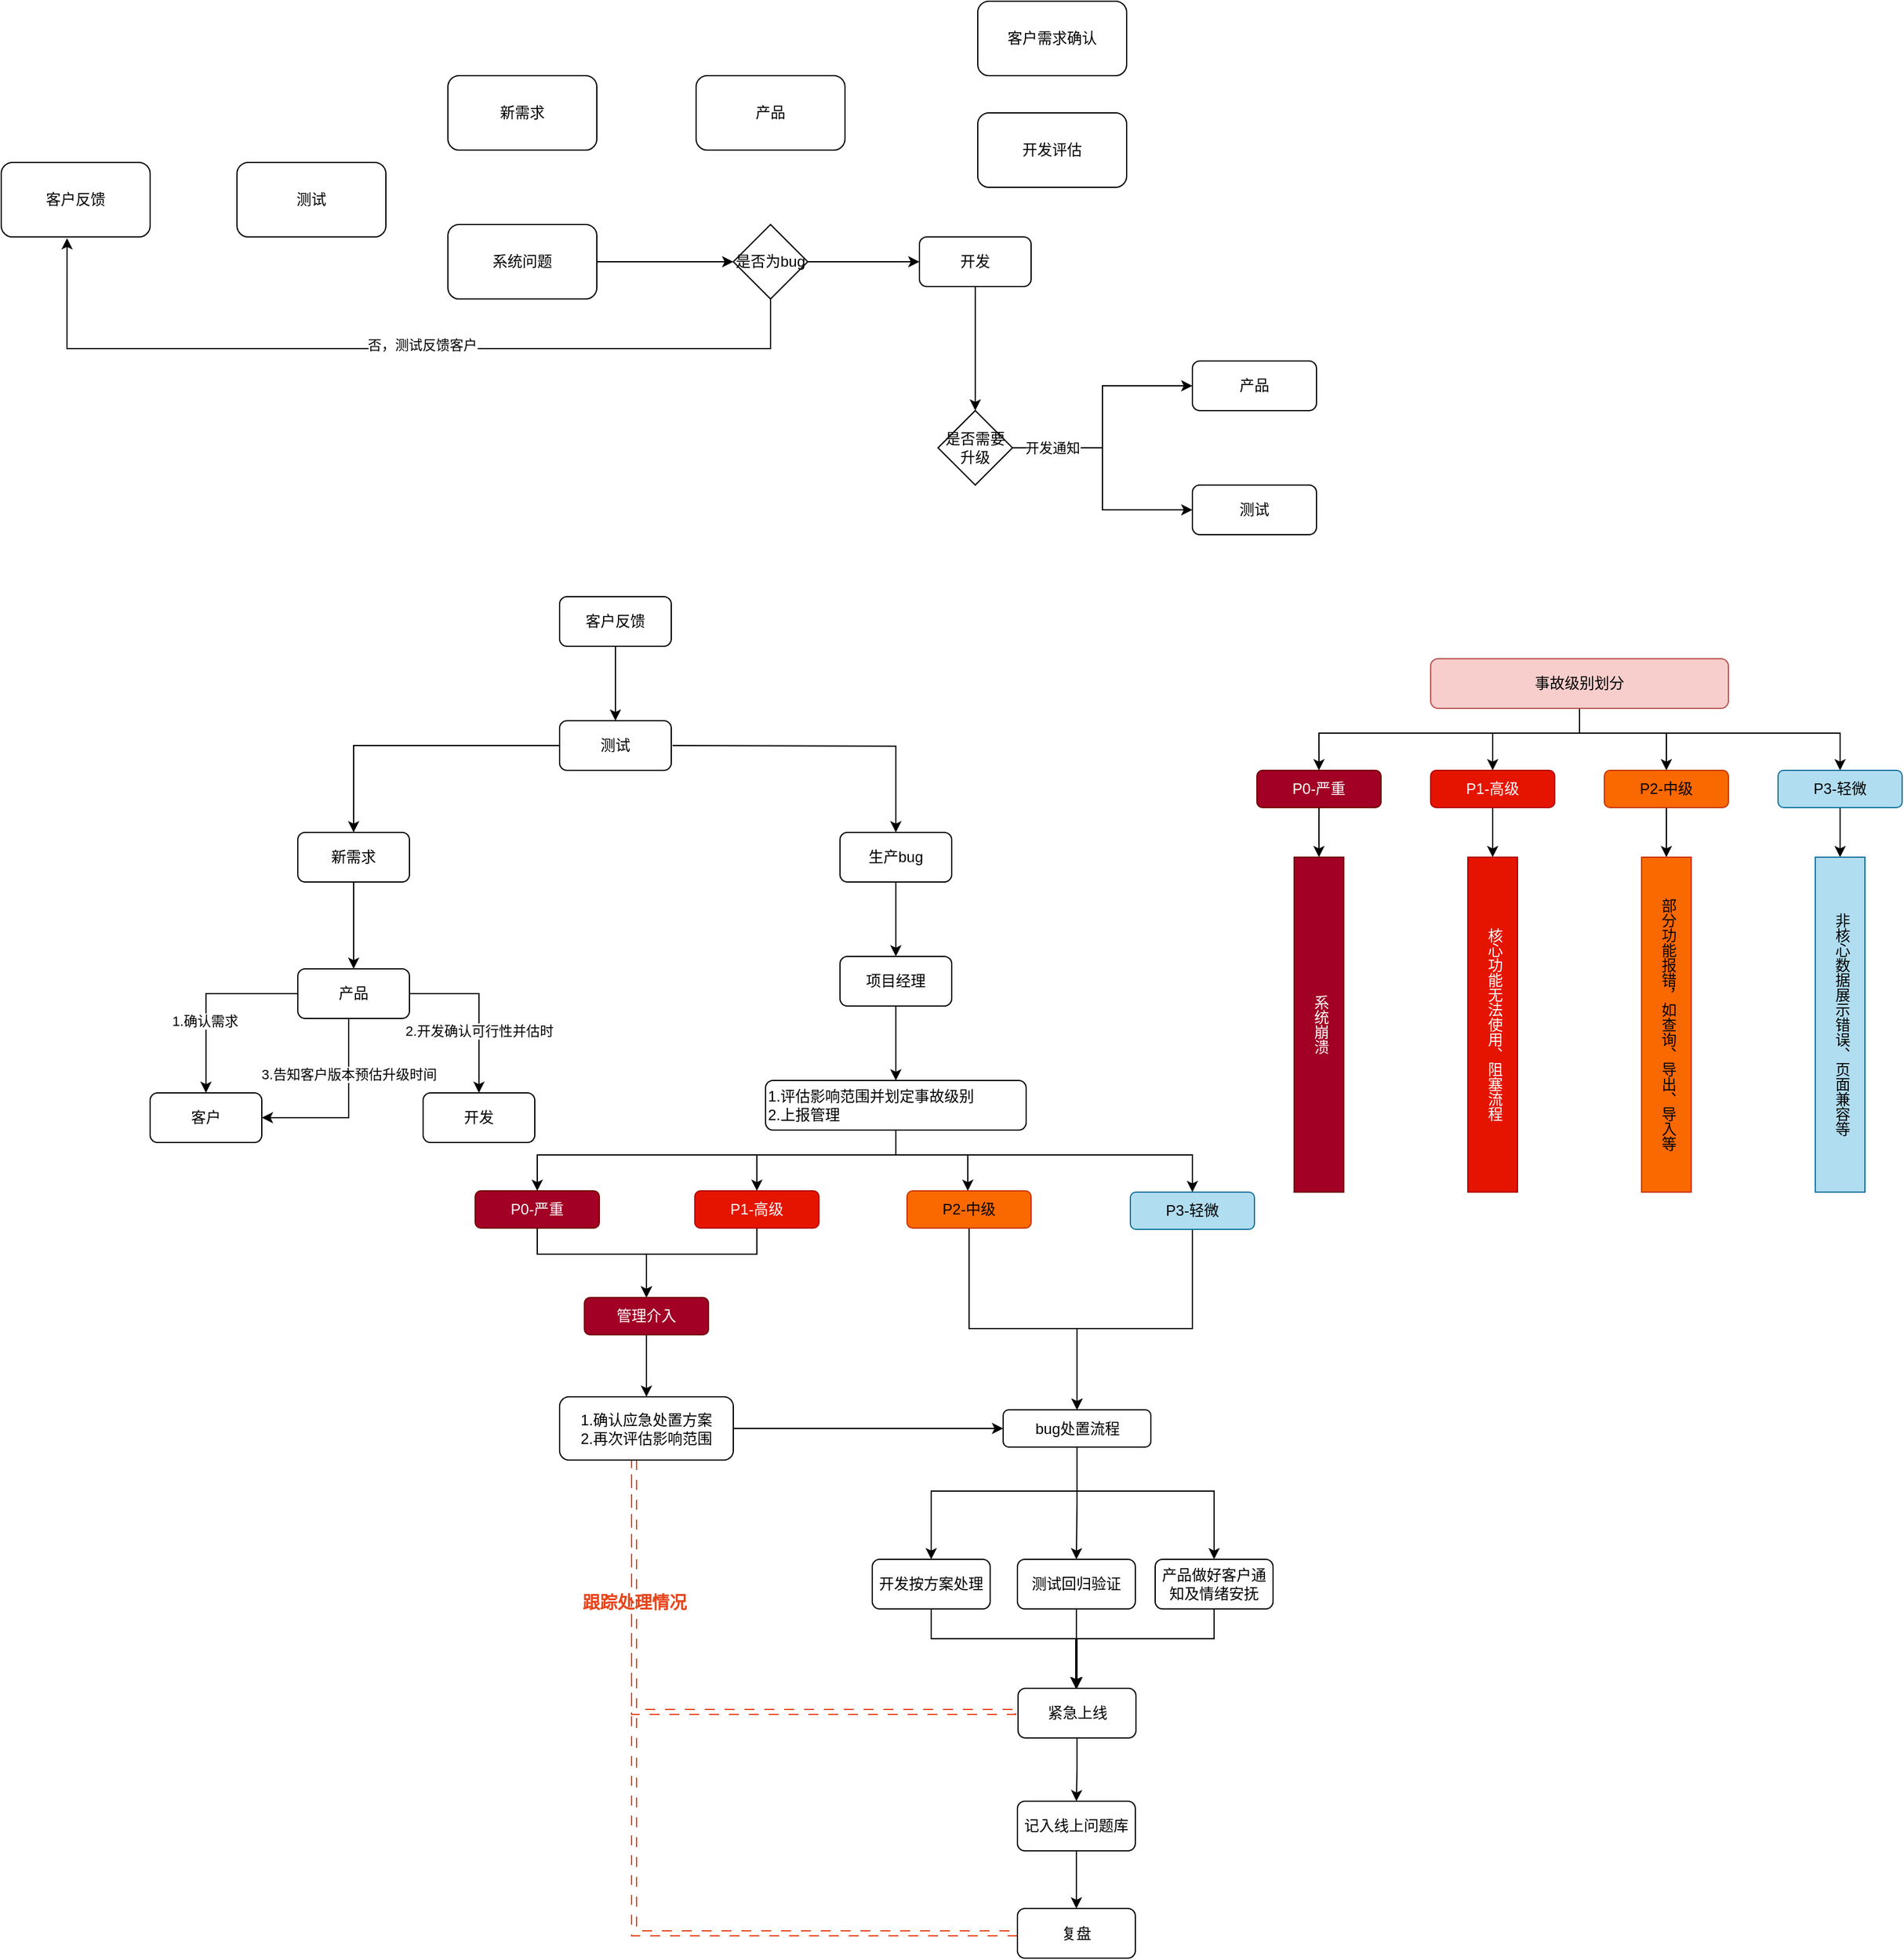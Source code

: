 <mxfile version="26.2.8">
  <diagram name="第 1 页" id="maj_CZCE4fiGwP-5VllY">
    <mxGraphModel dx="1428" dy="751" grid="1" gridSize="10" guides="1" tooltips="1" connect="1" arrows="1" fold="1" page="1" pageScale="1" pageWidth="827" pageHeight="1169" math="0" shadow="0">
      <root>
        <mxCell id="0" />
        <mxCell id="1" parent="0" />
        <mxCell id="PGWOsnz61t-WM54Ito1W-1" value="客户反馈" style="rounded=1;whiteSpace=wrap;html=1;" vertex="1" parent="1">
          <mxGeometry x="40" y="300" width="120" height="60" as="geometry" />
        </mxCell>
        <mxCell id="PGWOsnz61t-WM54Ito1W-2" value="测试" style="rounded=1;whiteSpace=wrap;html=1;" vertex="1" parent="1">
          <mxGeometry x="230" y="300" width="120" height="60" as="geometry" />
        </mxCell>
        <mxCell id="PGWOsnz61t-WM54Ito1W-3" value="新需求" style="rounded=1;whiteSpace=wrap;html=1;" vertex="1" parent="1">
          <mxGeometry x="400" y="230" width="120" height="60" as="geometry" />
        </mxCell>
        <mxCell id="PGWOsnz61t-WM54Ito1W-21" style="edgeStyle=orthogonalEdgeStyle;rounded=0;orthogonalLoop=1;jettySize=auto;html=1;entryX=0;entryY=0.5;entryDx=0;entryDy=0;" edge="1" parent="1" source="PGWOsnz61t-WM54Ito1W-4" target="PGWOsnz61t-WM54Ito1W-8">
          <mxGeometry relative="1" as="geometry" />
        </mxCell>
        <mxCell id="PGWOsnz61t-WM54Ito1W-4" value="系统问题" style="rounded=1;whiteSpace=wrap;html=1;" vertex="1" parent="1">
          <mxGeometry x="400" y="350" width="120" height="60" as="geometry" />
        </mxCell>
        <mxCell id="PGWOsnz61t-WM54Ito1W-5" value="产品" style="rounded=1;whiteSpace=wrap;html=1;" vertex="1" parent="1">
          <mxGeometry x="600" y="230" width="120" height="60" as="geometry" />
        </mxCell>
        <mxCell id="PGWOsnz61t-WM54Ito1W-6" value="客户需求确认" style="rounded=1;whiteSpace=wrap;html=1;" vertex="1" parent="1">
          <mxGeometry x="827" y="170" width="120" height="60" as="geometry" />
        </mxCell>
        <mxCell id="PGWOsnz61t-WM54Ito1W-7" value="开发评估" style="rounded=1;whiteSpace=wrap;html=1;" vertex="1" parent="1">
          <mxGeometry x="827" y="260" width="120" height="60" as="geometry" />
        </mxCell>
        <mxCell id="PGWOsnz61t-WM54Ito1W-20" style="edgeStyle=orthogonalEdgeStyle;rounded=0;orthogonalLoop=1;jettySize=auto;html=1;" edge="1" parent="1" source="PGWOsnz61t-WM54Ito1W-8" target="PGWOsnz61t-WM54Ito1W-9">
          <mxGeometry relative="1" as="geometry" />
        </mxCell>
        <mxCell id="PGWOsnz61t-WM54Ito1W-8" value="是否为bug" style="rhombus;whiteSpace=wrap;html=1;" vertex="1" parent="1">
          <mxGeometry x="630" y="350" width="60" height="60" as="geometry" />
        </mxCell>
        <mxCell id="PGWOsnz61t-WM54Ito1W-19" style="edgeStyle=orthogonalEdgeStyle;rounded=0;orthogonalLoop=1;jettySize=auto;html=1;" edge="1" parent="1" source="PGWOsnz61t-WM54Ito1W-9" target="PGWOsnz61t-WM54Ito1W-12">
          <mxGeometry relative="1" as="geometry" />
        </mxCell>
        <mxCell id="PGWOsnz61t-WM54Ito1W-9" value="开发" style="rounded=1;whiteSpace=wrap;html=1;" vertex="1" parent="1">
          <mxGeometry x="780" y="360" width="90" height="40" as="geometry" />
        </mxCell>
        <mxCell id="PGWOsnz61t-WM54Ito1W-10" style="edgeStyle=orthogonalEdgeStyle;rounded=0;orthogonalLoop=1;jettySize=auto;html=1;entryX=0.442;entryY=1.017;entryDx=0;entryDy=0;entryPerimeter=0;" edge="1" parent="1" source="PGWOsnz61t-WM54Ito1W-8" target="PGWOsnz61t-WM54Ito1W-1">
          <mxGeometry relative="1" as="geometry">
            <Array as="points">
              <mxPoint x="660" y="450" />
              <mxPoint x="93" y="450" />
            </Array>
          </mxGeometry>
        </mxCell>
        <mxCell id="PGWOsnz61t-WM54Ito1W-11" value="否，测试反馈客户" style="edgeLabel;html=1;align=center;verticalAlign=middle;resizable=0;points=[];" vertex="1" connectable="0" parent="PGWOsnz61t-WM54Ito1W-10">
          <mxGeometry x="-0.078" y="-3" relative="1" as="geometry">
            <mxPoint as="offset" />
          </mxGeometry>
        </mxCell>
        <mxCell id="PGWOsnz61t-WM54Ito1W-15" style="edgeStyle=orthogonalEdgeStyle;rounded=0;orthogonalLoop=1;jettySize=auto;html=1;entryX=0;entryY=0.5;entryDx=0;entryDy=0;" edge="1" parent="1" source="PGWOsnz61t-WM54Ito1W-12" target="PGWOsnz61t-WM54Ito1W-13">
          <mxGeometry relative="1" as="geometry" />
        </mxCell>
        <mxCell id="PGWOsnz61t-WM54Ito1W-16" style="edgeStyle=orthogonalEdgeStyle;rounded=0;orthogonalLoop=1;jettySize=auto;html=1;entryX=0;entryY=0.5;entryDx=0;entryDy=0;" edge="1" parent="1" source="PGWOsnz61t-WM54Ito1W-12" target="PGWOsnz61t-WM54Ito1W-14">
          <mxGeometry relative="1" as="geometry" />
        </mxCell>
        <mxCell id="PGWOsnz61t-WM54Ito1W-17" value="开发通知" style="edgeLabel;html=1;align=center;verticalAlign=middle;resizable=0;points=[];" vertex="1" connectable="0" parent="PGWOsnz61t-WM54Ito1W-16">
          <mxGeometry x="-0.836" relative="1" as="geometry">
            <mxPoint x="16" as="offset" />
          </mxGeometry>
        </mxCell>
        <mxCell id="PGWOsnz61t-WM54Ito1W-12" value="是否需要升级" style="rhombus;whiteSpace=wrap;html=1;" vertex="1" parent="1">
          <mxGeometry x="795" y="500" width="60" height="60" as="geometry" />
        </mxCell>
        <mxCell id="PGWOsnz61t-WM54Ito1W-13" value="产品" style="rounded=1;whiteSpace=wrap;html=1;" vertex="1" parent="1">
          <mxGeometry x="1000" y="460" width="100" height="40" as="geometry" />
        </mxCell>
        <mxCell id="PGWOsnz61t-WM54Ito1W-14" value="测试" style="rounded=1;whiteSpace=wrap;html=1;" vertex="1" parent="1">
          <mxGeometry x="1000" y="560" width="100" height="40" as="geometry" />
        </mxCell>
        <mxCell id="PGWOsnz61t-WM54Ito1W-25" style="edgeStyle=orthogonalEdgeStyle;rounded=0;orthogonalLoop=1;jettySize=auto;html=1;" edge="1" parent="1" source="PGWOsnz61t-WM54Ito1W-23" target="PGWOsnz61t-WM54Ito1W-24">
          <mxGeometry relative="1" as="geometry" />
        </mxCell>
        <mxCell id="PGWOsnz61t-WM54Ito1W-23" value="客户反馈" style="rounded=1;whiteSpace=wrap;html=1;" vertex="1" parent="1">
          <mxGeometry x="490" y="650" width="90" height="40" as="geometry" />
        </mxCell>
        <mxCell id="PGWOsnz61t-WM54Ito1W-29" style="edgeStyle=orthogonalEdgeStyle;rounded=0;orthogonalLoop=1;jettySize=auto;html=1;" edge="1" parent="1" source="PGWOsnz61t-WM54Ito1W-24" target="PGWOsnz61t-WM54Ito1W-28">
          <mxGeometry relative="1" as="geometry" />
        </mxCell>
        <mxCell id="PGWOsnz61t-WM54Ito1W-31" style="edgeStyle=orthogonalEdgeStyle;rounded=0;orthogonalLoop=1;jettySize=auto;html=1;entryX=0.5;entryY=0;entryDx=0;entryDy=0;" edge="1" parent="1" target="PGWOsnz61t-WM54Ito1W-30">
          <mxGeometry relative="1" as="geometry">
            <mxPoint x="581" y="770" as="sourcePoint" />
          </mxGeometry>
        </mxCell>
        <mxCell id="PGWOsnz61t-WM54Ito1W-24" value="测试" style="rounded=1;whiteSpace=wrap;html=1;" vertex="1" parent="1">
          <mxGeometry x="490" y="750" width="90" height="40" as="geometry" />
        </mxCell>
        <mxCell id="PGWOsnz61t-WM54Ito1W-41" style="edgeStyle=orthogonalEdgeStyle;rounded=0;orthogonalLoop=1;jettySize=auto;html=1;entryX=0.5;entryY=0;entryDx=0;entryDy=0;" edge="1" parent="1" source="PGWOsnz61t-WM54Ito1W-28" target="PGWOsnz61t-WM54Ito1W-32">
          <mxGeometry relative="1" as="geometry" />
        </mxCell>
        <mxCell id="PGWOsnz61t-WM54Ito1W-28" value="新需求" style="rounded=1;whiteSpace=wrap;html=1;" vertex="1" parent="1">
          <mxGeometry x="279" y="840" width="90" height="40" as="geometry" />
        </mxCell>
        <mxCell id="PGWOsnz61t-WM54Ito1W-62" style="edgeStyle=orthogonalEdgeStyle;rounded=0;orthogonalLoop=1;jettySize=auto;html=1;entryX=0.5;entryY=0;entryDx=0;entryDy=0;" edge="1" parent="1" source="PGWOsnz61t-WM54Ito1W-30" target="PGWOsnz61t-WM54Ito1W-42">
          <mxGeometry relative="1" as="geometry" />
        </mxCell>
        <mxCell id="PGWOsnz61t-WM54Ito1W-30" value="生产bug" style="rounded=1;whiteSpace=wrap;html=1;" vertex="1" parent="1">
          <mxGeometry x="716" y="840" width="90" height="40" as="geometry" />
        </mxCell>
        <mxCell id="PGWOsnz61t-WM54Ito1W-35" style="edgeStyle=orthogonalEdgeStyle;rounded=0;orthogonalLoop=1;jettySize=auto;html=1;" edge="1" parent="1" source="PGWOsnz61t-WM54Ito1W-32" target="PGWOsnz61t-WM54Ito1W-33">
          <mxGeometry relative="1" as="geometry" />
        </mxCell>
        <mxCell id="PGWOsnz61t-WM54Ito1W-36" value="1.确认需求" style="edgeLabel;html=1;align=center;verticalAlign=middle;resizable=0;points=[];" vertex="1" connectable="0" parent="PGWOsnz61t-WM54Ito1W-35">
          <mxGeometry x="0.247" y="-1" relative="1" as="geometry">
            <mxPoint as="offset" />
          </mxGeometry>
        </mxCell>
        <mxCell id="PGWOsnz61t-WM54Ito1W-37" style="edgeStyle=orthogonalEdgeStyle;rounded=0;orthogonalLoop=1;jettySize=auto;html=1;" edge="1" parent="1" source="PGWOsnz61t-WM54Ito1W-32" target="PGWOsnz61t-WM54Ito1W-34">
          <mxGeometry relative="1" as="geometry" />
        </mxCell>
        <mxCell id="PGWOsnz61t-WM54Ito1W-38" value="2.开发确认可行性并估时" style="edgeLabel;html=1;align=center;verticalAlign=middle;resizable=0;points=[];" vertex="1" connectable="0" parent="PGWOsnz61t-WM54Ito1W-37">
          <mxGeometry x="-0.059" y="1" relative="1" as="geometry">
            <mxPoint x="-1" y="22" as="offset" />
          </mxGeometry>
        </mxCell>
        <mxCell id="PGWOsnz61t-WM54Ito1W-39" style="edgeStyle=orthogonalEdgeStyle;rounded=0;orthogonalLoop=1;jettySize=auto;html=1;entryX=1;entryY=0.5;entryDx=0;entryDy=0;" edge="1" parent="1" source="PGWOsnz61t-WM54Ito1W-32" target="PGWOsnz61t-WM54Ito1W-33">
          <mxGeometry relative="1" as="geometry">
            <Array as="points">
              <mxPoint x="320" y="1070" />
            </Array>
          </mxGeometry>
        </mxCell>
        <mxCell id="PGWOsnz61t-WM54Ito1W-40" value="3.告知客户版本预估升级时间" style="edgeLabel;html=1;align=center;verticalAlign=middle;resizable=0;points=[];" vertex="1" connectable="0" parent="PGWOsnz61t-WM54Ito1W-39">
          <mxGeometry x="-0.4" relative="1" as="geometry">
            <mxPoint as="offset" />
          </mxGeometry>
        </mxCell>
        <mxCell id="PGWOsnz61t-WM54Ito1W-32" value="产品" style="rounded=1;whiteSpace=wrap;html=1;" vertex="1" parent="1">
          <mxGeometry x="279" y="950" width="90" height="40" as="geometry" />
        </mxCell>
        <mxCell id="PGWOsnz61t-WM54Ito1W-33" value="客户" style="rounded=1;whiteSpace=wrap;html=1;" vertex="1" parent="1">
          <mxGeometry x="160" y="1050" width="90" height="40" as="geometry" />
        </mxCell>
        <mxCell id="PGWOsnz61t-WM54Ito1W-34" value="开发" style="rounded=1;whiteSpace=wrap;html=1;" vertex="1" parent="1">
          <mxGeometry x="380" y="1050" width="90" height="40" as="geometry" />
        </mxCell>
        <mxCell id="PGWOsnz61t-WM54Ito1W-90" style="edgeStyle=orthogonalEdgeStyle;rounded=0;orthogonalLoop=1;jettySize=auto;html=1;entryX=0.5;entryY=0;entryDx=0;entryDy=0;" edge="1" parent="1" source="PGWOsnz61t-WM54Ito1W-42" target="PGWOsnz61t-WM54Ito1W-66">
          <mxGeometry relative="1" as="geometry" />
        </mxCell>
        <mxCell id="PGWOsnz61t-WM54Ito1W-42" value="项目经理" style="rounded=1;whiteSpace=wrap;html=1;" vertex="1" parent="1">
          <mxGeometry x="716" y="940" width="90" height="40" as="geometry" />
        </mxCell>
        <mxCell id="PGWOsnz61t-WM54Ito1W-50" style="edgeStyle=orthogonalEdgeStyle;rounded=0;orthogonalLoop=1;jettySize=auto;html=1;entryX=0.5;entryY=0;entryDx=0;entryDy=0;" edge="1" parent="1" source="PGWOsnz61t-WM54Ito1W-45" target="PGWOsnz61t-WM54Ito1W-46">
          <mxGeometry relative="1" as="geometry">
            <Array as="points">
              <mxPoint x="1312" y="760" />
              <mxPoint x="1102" y="760" />
            </Array>
          </mxGeometry>
        </mxCell>
        <mxCell id="PGWOsnz61t-WM54Ito1W-51" style="edgeStyle=orthogonalEdgeStyle;rounded=0;orthogonalLoop=1;jettySize=auto;html=1;entryX=0.5;entryY=0;entryDx=0;entryDy=0;" edge="1" parent="1" source="PGWOsnz61t-WM54Ito1W-45" target="PGWOsnz61t-WM54Ito1W-47">
          <mxGeometry relative="1" as="geometry">
            <Array as="points">
              <mxPoint x="1312" y="760" />
              <mxPoint x="1242" y="760" />
            </Array>
          </mxGeometry>
        </mxCell>
        <mxCell id="PGWOsnz61t-WM54Ito1W-52" style="edgeStyle=orthogonalEdgeStyle;rounded=0;orthogonalLoop=1;jettySize=auto;html=1;entryX=0.5;entryY=0;entryDx=0;entryDy=0;" edge="1" parent="1" source="PGWOsnz61t-WM54Ito1W-45" target="PGWOsnz61t-WM54Ito1W-48">
          <mxGeometry relative="1" as="geometry">
            <Array as="points">
              <mxPoint x="1312" y="760" />
              <mxPoint x="1382" y="760" />
            </Array>
          </mxGeometry>
        </mxCell>
        <mxCell id="PGWOsnz61t-WM54Ito1W-53" style="edgeStyle=orthogonalEdgeStyle;rounded=0;orthogonalLoop=1;jettySize=auto;html=1;entryX=0.5;entryY=0;entryDx=0;entryDy=0;" edge="1" parent="1" source="PGWOsnz61t-WM54Ito1W-45" target="PGWOsnz61t-WM54Ito1W-49">
          <mxGeometry relative="1" as="geometry">
            <Array as="points">
              <mxPoint x="1312" y="760" />
              <mxPoint x="1522" y="760" />
            </Array>
          </mxGeometry>
        </mxCell>
        <mxCell id="PGWOsnz61t-WM54Ito1W-45" value="事故级别划分" style="rounded=1;whiteSpace=wrap;html=1;fillColor=#f8cecc;strokeColor=#b85450;" vertex="1" parent="1">
          <mxGeometry x="1192" y="700" width="240" height="40" as="geometry" />
        </mxCell>
        <mxCell id="PGWOsnz61t-WM54Ito1W-55" style="edgeStyle=orthogonalEdgeStyle;rounded=0;orthogonalLoop=1;jettySize=auto;html=1;" edge="1" parent="1" source="PGWOsnz61t-WM54Ito1W-46" target="PGWOsnz61t-WM54Ito1W-54">
          <mxGeometry relative="1" as="geometry" />
        </mxCell>
        <mxCell id="PGWOsnz61t-WM54Ito1W-46" value="P0-严重" style="rounded=1;whiteSpace=wrap;html=1;fillColor=#a20025;fontColor=#ffffff;strokeColor=#6F0000;" vertex="1" parent="1">
          <mxGeometry x="1052" y="790" width="100" height="30" as="geometry" />
        </mxCell>
        <mxCell id="PGWOsnz61t-WM54Ito1W-57" style="edgeStyle=orthogonalEdgeStyle;rounded=0;orthogonalLoop=1;jettySize=auto;html=1;entryX=0.5;entryY=0;entryDx=0;entryDy=0;" edge="1" parent="1" source="PGWOsnz61t-WM54Ito1W-47" target="PGWOsnz61t-WM54Ito1W-56">
          <mxGeometry relative="1" as="geometry" />
        </mxCell>
        <mxCell id="PGWOsnz61t-WM54Ito1W-47" value="P1-高级" style="rounded=1;whiteSpace=wrap;html=1;fillColor=#e51400;fontColor=#ffffff;strokeColor=#B20000;" vertex="1" parent="1">
          <mxGeometry x="1192" y="790" width="100" height="30" as="geometry" />
        </mxCell>
        <mxCell id="PGWOsnz61t-WM54Ito1W-59" style="edgeStyle=orthogonalEdgeStyle;rounded=0;orthogonalLoop=1;jettySize=auto;html=1;" edge="1" parent="1" source="PGWOsnz61t-WM54Ito1W-48" target="PGWOsnz61t-WM54Ito1W-58">
          <mxGeometry relative="1" as="geometry" />
        </mxCell>
        <mxCell id="PGWOsnz61t-WM54Ito1W-48" value="P2-中级" style="rounded=1;whiteSpace=wrap;html=1;fillColor=#fa6800;fontColor=#000000;strokeColor=#C73500;" vertex="1" parent="1">
          <mxGeometry x="1332" y="790" width="100" height="30" as="geometry" />
        </mxCell>
        <mxCell id="PGWOsnz61t-WM54Ito1W-61" style="edgeStyle=orthogonalEdgeStyle;rounded=0;orthogonalLoop=1;jettySize=auto;html=1;entryX=0.5;entryY=0;entryDx=0;entryDy=0;" edge="1" parent="1" source="PGWOsnz61t-WM54Ito1W-49" target="PGWOsnz61t-WM54Ito1W-60">
          <mxGeometry relative="1" as="geometry" />
        </mxCell>
        <mxCell id="PGWOsnz61t-WM54Ito1W-49" value="P3-轻微" style="rounded=1;whiteSpace=wrap;html=1;fillColor=#b1ddf0;strokeColor=#10739e;" vertex="1" parent="1">
          <mxGeometry x="1472" y="790" width="100" height="30" as="geometry" />
        </mxCell>
        <mxCell id="PGWOsnz61t-WM54Ito1W-54" value="系统崩溃" style="rounded=0;whiteSpace=wrap;html=1;horizontal=1;textDirection=vertical-lr;fillColor=#a20025;fontColor=#ffffff;strokeColor=#6F0000;" vertex="1" parent="1">
          <mxGeometry x="1082" y="860" width="40" height="270" as="geometry" />
        </mxCell>
        <mxCell id="PGWOsnz61t-WM54Ito1W-56" value="核心功能无法使用、阻塞流程" style="rounded=0;whiteSpace=wrap;html=1;horizontal=1;textDirection=vertical-lr;fillColor=#e51400;fontColor=#ffffff;strokeColor=#B20000;" vertex="1" parent="1">
          <mxGeometry x="1222" y="860" width="40" height="270" as="geometry" />
        </mxCell>
        <mxCell id="PGWOsnz61t-WM54Ito1W-58" value="部分功能报错，如查询、导出、导入等" style="rounded=0;whiteSpace=wrap;html=1;horizontal=1;textDirection=vertical-lr;fillColor=#fa6800;fontColor=#000000;strokeColor=#C73500;" vertex="1" parent="1">
          <mxGeometry x="1362" y="860" width="40" height="270" as="geometry" />
        </mxCell>
        <mxCell id="PGWOsnz61t-WM54Ito1W-60" value="非核心数据展示错误、页面兼容等" style="rounded=0;whiteSpace=wrap;html=1;horizontal=1;textDirection=vertical-lr;fillColor=#b1ddf0;strokeColor=#10739e;" vertex="1" parent="1">
          <mxGeometry x="1502" y="860" width="40" height="270" as="geometry" />
        </mxCell>
        <mxCell id="PGWOsnz61t-WM54Ito1W-97" style="edgeStyle=orthogonalEdgeStyle;rounded=0;orthogonalLoop=1;jettySize=auto;html=1;" edge="1" parent="1" source="PGWOsnz61t-WM54Ito1W-66" target="PGWOsnz61t-WM54Ito1W-93">
          <mxGeometry relative="1" as="geometry">
            <Array as="points">
              <mxPoint x="761" y="1100" />
              <mxPoint x="819" y="1100" />
            </Array>
          </mxGeometry>
        </mxCell>
        <mxCell id="PGWOsnz61t-WM54Ito1W-113" style="edgeStyle=orthogonalEdgeStyle;rounded=0;orthogonalLoop=1;jettySize=auto;html=1;" edge="1" parent="1" source="PGWOsnz61t-WM54Ito1W-66" target="PGWOsnz61t-WM54Ito1W-92">
          <mxGeometry relative="1" as="geometry">
            <Array as="points">
              <mxPoint x="761" y="1100" />
              <mxPoint x="649" y="1100" />
            </Array>
          </mxGeometry>
        </mxCell>
        <mxCell id="PGWOsnz61t-WM54Ito1W-114" style="edgeStyle=orthogonalEdgeStyle;rounded=0;orthogonalLoop=1;jettySize=auto;html=1;" edge="1" parent="1" source="PGWOsnz61t-WM54Ito1W-66" target="PGWOsnz61t-WM54Ito1W-101">
          <mxGeometry relative="1" as="geometry">
            <Array as="points">
              <mxPoint x="761" y="1100" />
              <mxPoint x="1000" y="1100" />
            </Array>
          </mxGeometry>
        </mxCell>
        <mxCell id="PGWOsnz61t-WM54Ito1W-129" style="edgeStyle=orthogonalEdgeStyle;rounded=0;orthogonalLoop=1;jettySize=auto;html=1;entryX=0.5;entryY=0;entryDx=0;entryDy=0;" edge="1" parent="1" source="PGWOsnz61t-WM54Ito1W-66" target="PGWOsnz61t-WM54Ito1W-91">
          <mxGeometry relative="1" as="geometry">
            <Array as="points">
              <mxPoint x="761" y="1100" />
              <mxPoint x="472" y="1100" />
            </Array>
          </mxGeometry>
        </mxCell>
        <mxCell id="PGWOsnz61t-WM54Ito1W-66" value="1.评估影响范围并划定事故级别&lt;div&gt;2.上报管理&lt;/div&gt;" style="rounded=1;whiteSpace=wrap;html=1;align=left;" vertex="1" parent="1">
          <mxGeometry x="656" y="1040" width="210" height="40" as="geometry" />
        </mxCell>
        <mxCell id="PGWOsnz61t-WM54Ito1W-130" style="edgeStyle=orthogonalEdgeStyle;rounded=0;orthogonalLoop=1;jettySize=auto;html=1;" edge="1" parent="1" source="PGWOsnz61t-WM54Ito1W-91" target="PGWOsnz61t-WM54Ito1W-99">
          <mxGeometry relative="1" as="geometry">
            <Array as="points">
              <mxPoint x="472" y="1180" />
              <mxPoint x="560" y="1180" />
            </Array>
          </mxGeometry>
        </mxCell>
        <mxCell id="PGWOsnz61t-WM54Ito1W-91" value="P0-严重" style="rounded=1;whiteSpace=wrap;html=1;fillColor=#a20025;fontColor=#ffffff;strokeColor=#6F0000;" vertex="1" parent="1">
          <mxGeometry x="422" y="1129" width="100" height="30" as="geometry" />
        </mxCell>
        <mxCell id="PGWOsnz61t-WM54Ito1W-128" style="edgeStyle=orthogonalEdgeStyle;rounded=0;orthogonalLoop=1;jettySize=auto;html=1;entryX=0.5;entryY=0;entryDx=0;entryDy=0;" edge="1" parent="1" source="PGWOsnz61t-WM54Ito1W-92" target="PGWOsnz61t-WM54Ito1W-99">
          <mxGeometry relative="1" as="geometry">
            <Array as="points">
              <mxPoint x="649" y="1180" />
              <mxPoint x="560" y="1180" />
            </Array>
          </mxGeometry>
        </mxCell>
        <mxCell id="PGWOsnz61t-WM54Ito1W-92" value="P1-高级" style="rounded=1;whiteSpace=wrap;html=1;fillColor=#e51400;fontColor=#ffffff;strokeColor=#B20000;" vertex="1" parent="1">
          <mxGeometry x="599" y="1129" width="100" height="30" as="geometry" />
        </mxCell>
        <mxCell id="PGWOsnz61t-WM54Ito1W-138" style="edgeStyle=orthogonalEdgeStyle;rounded=0;orthogonalLoop=1;jettySize=auto;html=1;" edge="1" parent="1" source="PGWOsnz61t-WM54Ito1W-93" target="PGWOsnz61t-WM54Ito1W-120">
          <mxGeometry relative="1" as="geometry">
            <Array as="points">
              <mxPoint x="820" y="1240" />
              <mxPoint x="907" y="1240" />
            </Array>
          </mxGeometry>
        </mxCell>
        <mxCell id="PGWOsnz61t-WM54Ito1W-93" value="P2-中级" style="rounded=1;whiteSpace=wrap;html=1;fillColor=#fa6800;fontColor=#000000;strokeColor=#C73500;" vertex="1" parent="1">
          <mxGeometry x="770" y="1129" width="100" height="30" as="geometry" />
        </mxCell>
        <mxCell id="PGWOsnz61t-WM54Ito1W-103" style="edgeStyle=orthogonalEdgeStyle;rounded=0;orthogonalLoop=1;jettySize=auto;html=1;entryX=0.5;entryY=0;entryDx=0;entryDy=0;" edge="1" parent="1" source="PGWOsnz61t-WM54Ito1W-99" target="PGWOsnz61t-WM54Ito1W-102">
          <mxGeometry relative="1" as="geometry" />
        </mxCell>
        <mxCell id="PGWOsnz61t-WM54Ito1W-99" value="管理介入" style="rounded=1;whiteSpace=wrap;html=1;fillColor=#a20025;fontColor=#ffffff;strokeColor=#6F0000;" vertex="1" parent="1">
          <mxGeometry x="510" y="1215" width="100" height="30" as="geometry" />
        </mxCell>
        <mxCell id="PGWOsnz61t-WM54Ito1W-139" style="edgeStyle=orthogonalEdgeStyle;rounded=0;orthogonalLoop=1;jettySize=auto;html=1;entryX=0.5;entryY=0;entryDx=0;entryDy=0;" edge="1" parent="1" source="PGWOsnz61t-WM54Ito1W-101" target="PGWOsnz61t-WM54Ito1W-120">
          <mxGeometry relative="1" as="geometry">
            <Array as="points">
              <mxPoint x="1000" y="1240" />
              <mxPoint x="907" y="1240" />
            </Array>
          </mxGeometry>
        </mxCell>
        <mxCell id="PGWOsnz61t-WM54Ito1W-101" value="P3-轻微" style="rounded=1;whiteSpace=wrap;html=1;fillColor=#b1ddf0;strokeColor=#10739e;" vertex="1" parent="1">
          <mxGeometry x="950" y="1130" width="100" height="30" as="geometry" />
        </mxCell>
        <mxCell id="PGWOsnz61t-WM54Ito1W-131" style="edgeStyle=orthogonalEdgeStyle;rounded=0;orthogonalLoop=1;jettySize=auto;html=1;entryX=0;entryY=0.5;entryDx=0;entryDy=0;dashed=1;dashPattern=8 8;shape=link;strokeColor=#E7451C;" edge="1" parent="1" source="PGWOsnz61t-WM54Ito1W-102" target="PGWOsnz61t-WM54Ito1W-115">
          <mxGeometry relative="1" as="geometry">
            <Array as="points">
              <mxPoint x="550" y="1549" />
            </Array>
          </mxGeometry>
        </mxCell>
        <mxCell id="PGWOsnz61t-WM54Ito1W-132" value="跟踪处理情况" style="edgeLabel;html=1;align=center;verticalAlign=middle;resizable=0;points=[];fontStyle=1;fontSize=14;fontColor=#E7451C;" vertex="1" connectable="0" parent="PGWOsnz61t-WM54Ito1W-131">
          <mxGeometry x="-0.312" y="1" relative="1" as="geometry">
            <mxPoint x="-1" y="-62" as="offset" />
          </mxGeometry>
        </mxCell>
        <mxCell id="PGWOsnz61t-WM54Ito1W-137" style="edgeStyle=orthogonalEdgeStyle;rounded=0;orthogonalLoop=1;jettySize=auto;html=1;entryX=0;entryY=0.5;entryDx=0;entryDy=0;" edge="1" parent="1" source="PGWOsnz61t-WM54Ito1W-102" target="PGWOsnz61t-WM54Ito1W-120">
          <mxGeometry relative="1" as="geometry" />
        </mxCell>
        <mxCell id="PGWOsnz61t-WM54Ito1W-141" style="edgeStyle=orthogonalEdgeStyle;rounded=0;orthogonalLoop=1;jettySize=auto;html=1;entryX=0;entryY=0.5;entryDx=0;entryDy=0;dashed=1;dashPattern=8 8;shape=link;strokeColor=#E7451C;" edge="1" parent="1" source="PGWOsnz61t-WM54Ito1W-102" target="PGWOsnz61t-WM54Ito1W-135">
          <mxGeometry relative="1" as="geometry">
            <Array as="points">
              <mxPoint x="550" y="1728" />
            </Array>
          </mxGeometry>
        </mxCell>
        <mxCell id="PGWOsnz61t-WM54Ito1W-102" value="1.确认应急处置方案&lt;div&gt;2.再次评估影响范围&lt;/div&gt;" style="rounded=1;whiteSpace=wrap;html=1;" vertex="1" parent="1">
          <mxGeometry x="490" y="1295" width="140" height="51" as="geometry" />
        </mxCell>
        <mxCell id="PGWOsnz61t-WM54Ito1W-116" style="edgeStyle=orthogonalEdgeStyle;rounded=0;orthogonalLoop=1;jettySize=auto;html=1;" edge="1" parent="1" source="PGWOsnz61t-WM54Ito1W-104" target="PGWOsnz61t-WM54Ito1W-115">
          <mxGeometry relative="1" as="geometry">
            <Array as="points">
              <mxPoint x="790" y="1490" />
              <mxPoint x="906" y="1490" />
            </Array>
          </mxGeometry>
        </mxCell>
        <mxCell id="PGWOsnz61t-WM54Ito1W-104" value="开发按方案处理" style="rounded=1;whiteSpace=wrap;html=1;" vertex="1" parent="1">
          <mxGeometry x="742" y="1426" width="95" height="40" as="geometry" />
        </mxCell>
        <mxCell id="PGWOsnz61t-WM54Ito1W-117" style="edgeStyle=orthogonalEdgeStyle;rounded=0;orthogonalLoop=1;jettySize=auto;html=1;" edge="1" parent="1" source="PGWOsnz61t-WM54Ito1W-106">
          <mxGeometry relative="1" as="geometry">
            <mxPoint x="906.5" y="1530" as="targetPoint" />
          </mxGeometry>
        </mxCell>
        <mxCell id="PGWOsnz61t-WM54Ito1W-106" value="测试回归验证" style="rounded=1;whiteSpace=wrap;html=1;" vertex="1" parent="1">
          <mxGeometry x="859" y="1426" width="95" height="40" as="geometry" />
        </mxCell>
        <mxCell id="PGWOsnz61t-WM54Ito1W-118" style="edgeStyle=orthogonalEdgeStyle;rounded=0;orthogonalLoop=1;jettySize=auto;html=1;entryX=0.5;entryY=0;entryDx=0;entryDy=0;" edge="1" parent="1" source="PGWOsnz61t-WM54Ito1W-107" target="PGWOsnz61t-WM54Ito1W-115">
          <mxGeometry relative="1" as="geometry">
            <Array as="points">
              <mxPoint x="1018" y="1490" />
              <mxPoint x="907" y="1490" />
            </Array>
          </mxGeometry>
        </mxCell>
        <mxCell id="PGWOsnz61t-WM54Ito1W-107" value="产品做好客户通知及情绪安抚" style="rounded=1;whiteSpace=wrap;html=1;" vertex="1" parent="1">
          <mxGeometry x="970" y="1426" width="95" height="40" as="geometry" />
        </mxCell>
        <mxCell id="PGWOsnz61t-WM54Ito1W-134" style="edgeStyle=orthogonalEdgeStyle;rounded=0;orthogonalLoop=1;jettySize=auto;html=1;" edge="1" parent="1" source="PGWOsnz61t-WM54Ito1W-115" target="PGWOsnz61t-WM54Ito1W-133">
          <mxGeometry relative="1" as="geometry" />
        </mxCell>
        <mxCell id="PGWOsnz61t-WM54Ito1W-115" value="紧急上线" style="rounded=1;whiteSpace=wrap;html=1;" vertex="1" parent="1">
          <mxGeometry x="859.5" y="1530" width="95" height="40" as="geometry" />
        </mxCell>
        <mxCell id="PGWOsnz61t-WM54Ito1W-122" style="edgeStyle=orthogonalEdgeStyle;rounded=0;orthogonalLoop=1;jettySize=auto;html=1;entryX=0.5;entryY=0;entryDx=0;entryDy=0;" edge="1" parent="1" source="PGWOsnz61t-WM54Ito1W-120" target="PGWOsnz61t-WM54Ito1W-104">
          <mxGeometry relative="1" as="geometry">
            <Array as="points">
              <mxPoint x="907" y="1371" />
              <mxPoint x="790" y="1371" />
            </Array>
          </mxGeometry>
        </mxCell>
        <mxCell id="PGWOsnz61t-WM54Ito1W-123" style="edgeStyle=orthogonalEdgeStyle;rounded=0;orthogonalLoop=1;jettySize=auto;html=1;entryX=0.5;entryY=0;entryDx=0;entryDy=0;" edge="1" parent="1" source="PGWOsnz61t-WM54Ito1W-120" target="PGWOsnz61t-WM54Ito1W-106">
          <mxGeometry relative="1" as="geometry" />
        </mxCell>
        <mxCell id="PGWOsnz61t-WM54Ito1W-124" style="edgeStyle=orthogonalEdgeStyle;rounded=0;orthogonalLoop=1;jettySize=auto;html=1;entryX=0.5;entryY=0;entryDx=0;entryDy=0;" edge="1" parent="1" source="PGWOsnz61t-WM54Ito1W-120" target="PGWOsnz61t-WM54Ito1W-107">
          <mxGeometry relative="1" as="geometry">
            <Array as="points">
              <mxPoint x="907" y="1371" />
              <mxPoint x="1017" y="1371" />
            </Array>
          </mxGeometry>
        </mxCell>
        <mxCell id="PGWOsnz61t-WM54Ito1W-120" value="bug处置流程" style="rounded=1;whiteSpace=wrap;html=1;" vertex="1" parent="1">
          <mxGeometry x="847.5" y="1305.5" width="119" height="30" as="geometry" />
        </mxCell>
        <mxCell id="PGWOsnz61t-WM54Ito1W-136" style="edgeStyle=orthogonalEdgeStyle;rounded=0;orthogonalLoop=1;jettySize=auto;html=1;entryX=0.5;entryY=0;entryDx=0;entryDy=0;" edge="1" parent="1" source="PGWOsnz61t-WM54Ito1W-133" target="PGWOsnz61t-WM54Ito1W-135">
          <mxGeometry relative="1" as="geometry" />
        </mxCell>
        <mxCell id="PGWOsnz61t-WM54Ito1W-133" value="记入线上问题库" style="rounded=1;whiteSpace=wrap;html=1;" vertex="1" parent="1">
          <mxGeometry x="859" y="1621" width="95" height="40" as="geometry" />
        </mxCell>
        <mxCell id="PGWOsnz61t-WM54Ito1W-135" value="复盘" style="rounded=1;whiteSpace=wrap;html=1;" vertex="1" parent="1">
          <mxGeometry x="859" y="1707.5" width="95" height="40" as="geometry" />
        </mxCell>
      </root>
    </mxGraphModel>
  </diagram>
</mxfile>
